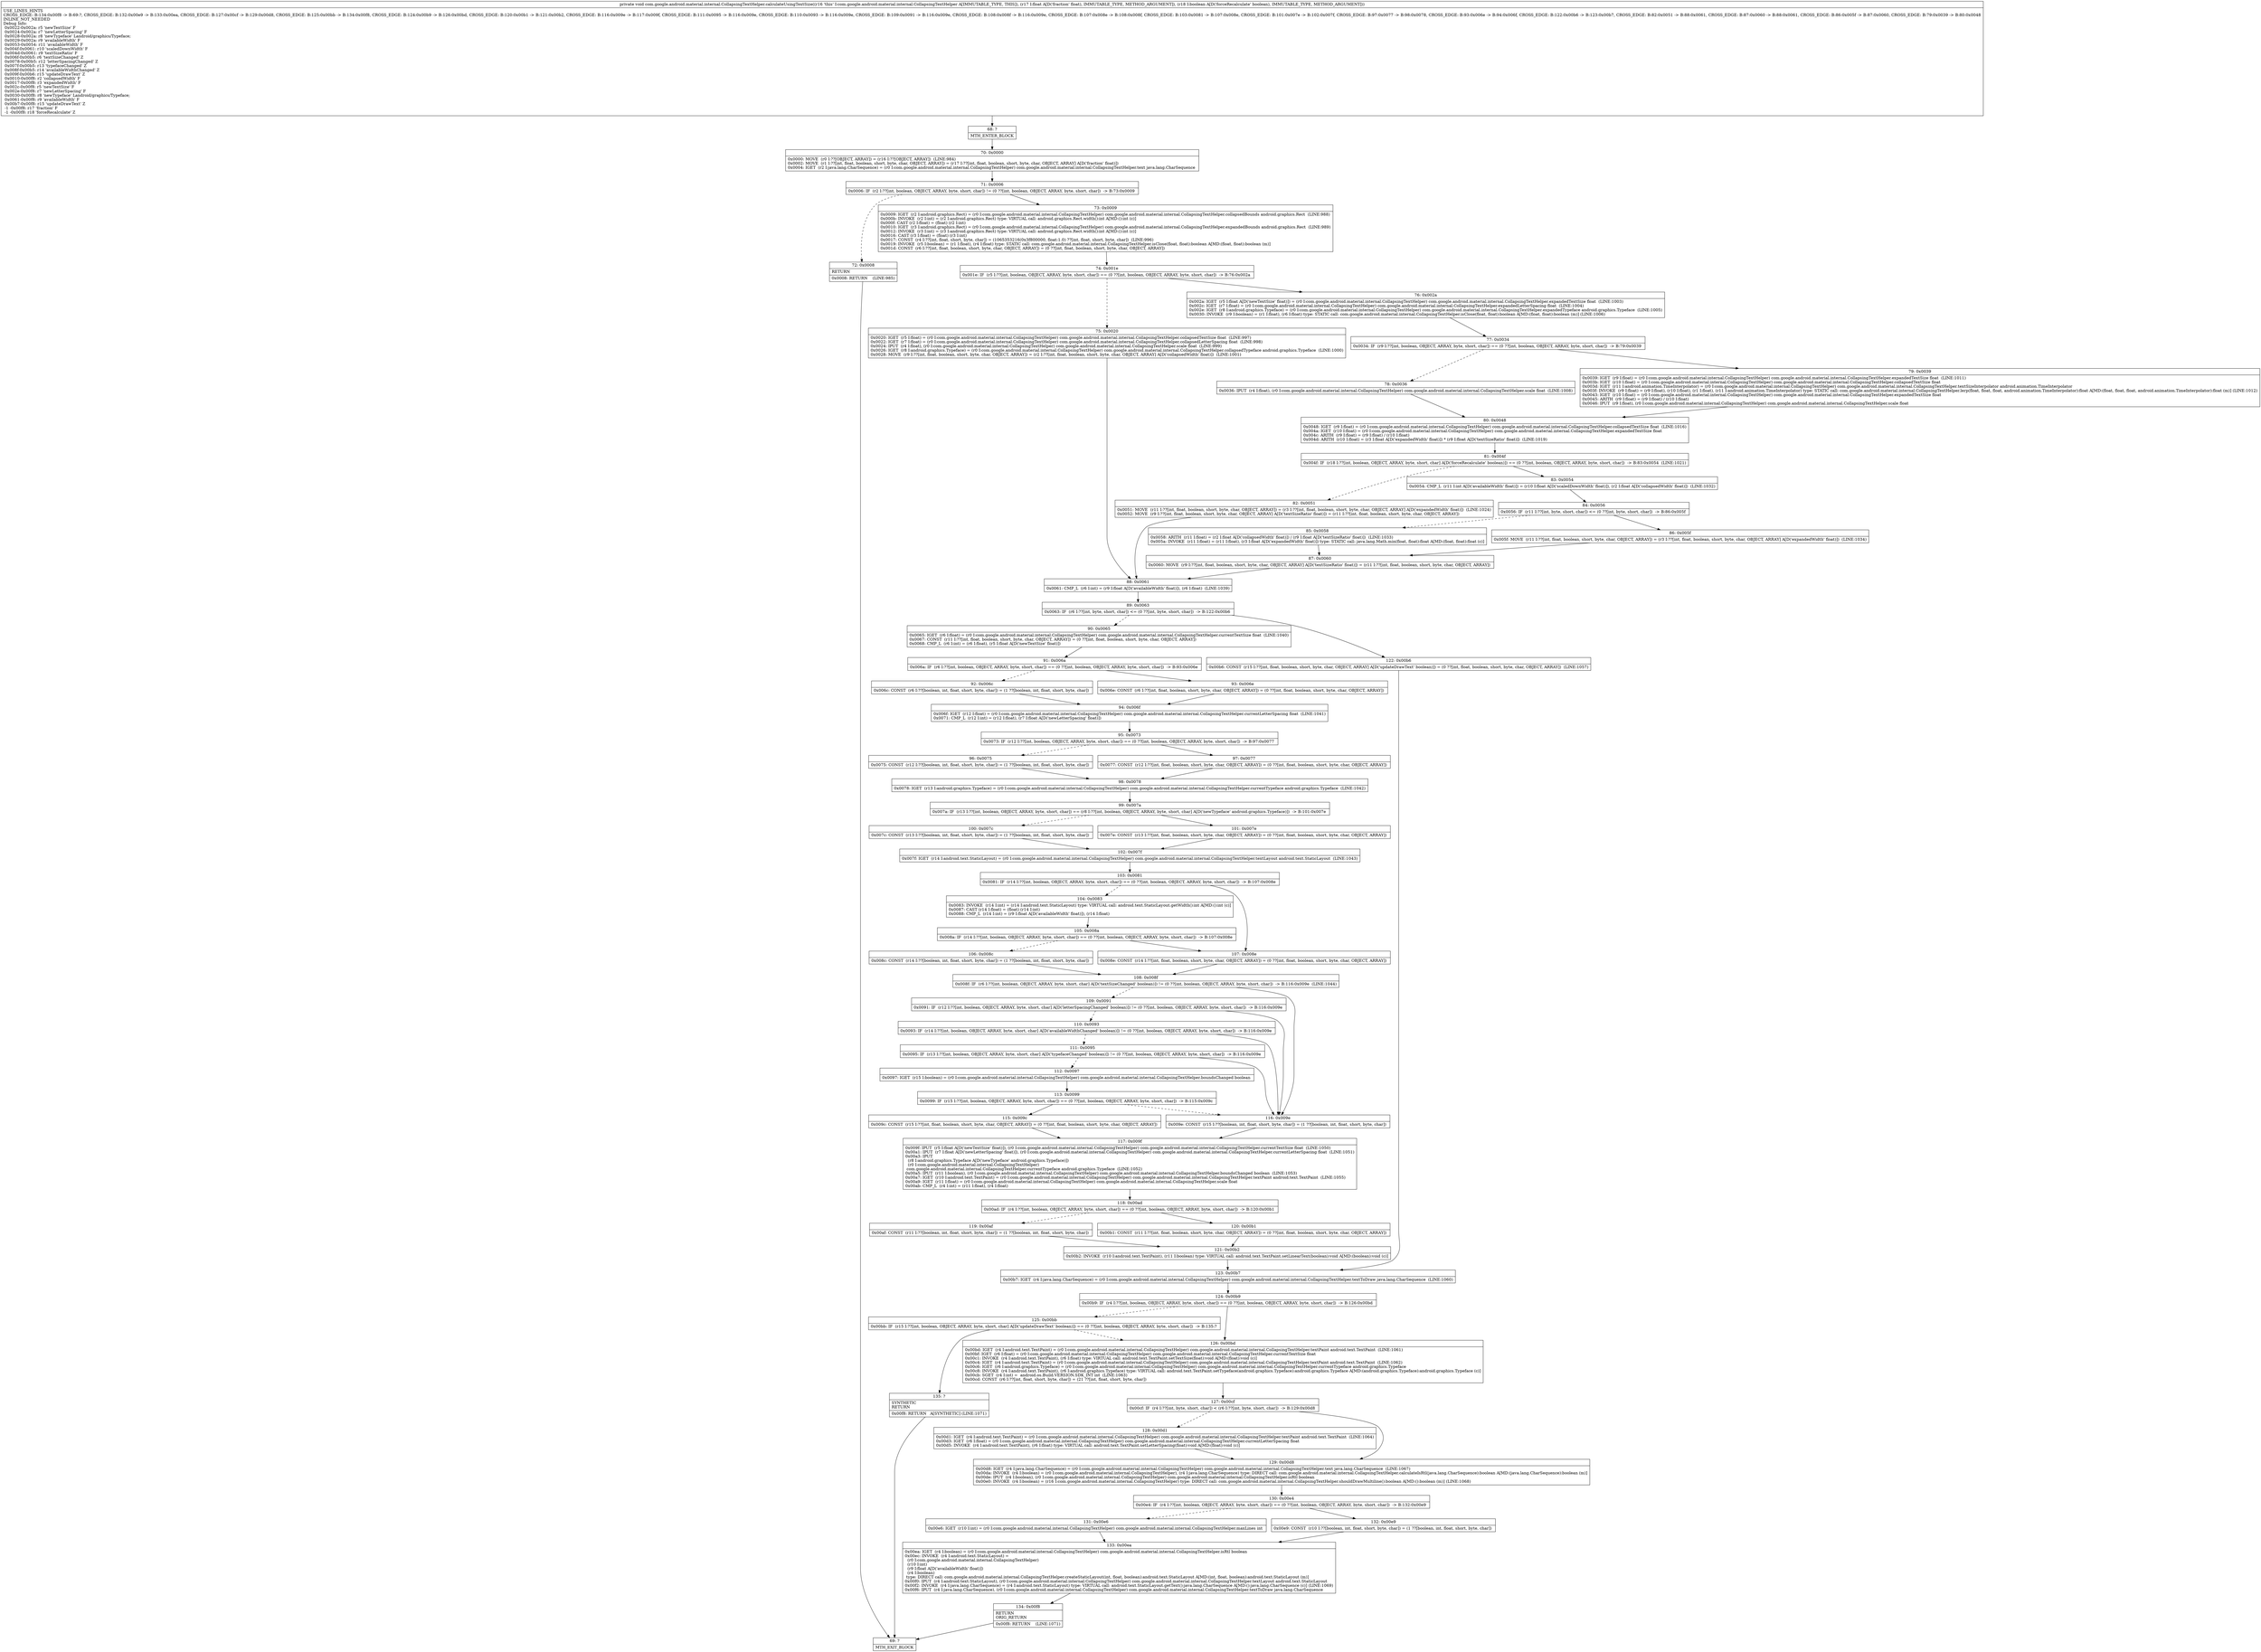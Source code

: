 digraph "CFG forcom.google.android.material.internal.CollapsingTextHelper.calculateUsingTextSize(FZ)V" {
Node_68 [shape=record,label="{68\:\ ?|MTH_ENTER_BLOCK\l}"];
Node_70 [shape=record,label="{70\:\ 0x0000|0x0000: MOVE  (r0 I:??[OBJECT, ARRAY]) = (r16 I:??[OBJECT, ARRAY])  (LINE:984)\l0x0002: MOVE  (r1 I:??[int, float, boolean, short, byte, char, OBJECT, ARRAY]) = (r17 I:??[int, float, boolean, short, byte, char, OBJECT, ARRAY] A[D('fraction' float)]) \l0x0004: IGET  (r2 I:java.lang.CharSequence) = (r0 I:com.google.android.material.internal.CollapsingTextHelper) com.google.android.material.internal.CollapsingTextHelper.text java.lang.CharSequence \l}"];
Node_71 [shape=record,label="{71\:\ 0x0006|0x0006: IF  (r2 I:??[int, boolean, OBJECT, ARRAY, byte, short, char]) != (0 ??[int, boolean, OBJECT, ARRAY, byte, short, char])  \-\> B:73:0x0009 \l}"];
Node_72 [shape=record,label="{72\:\ 0x0008|RETURN\l|0x0008: RETURN    (LINE:985)\l}"];
Node_69 [shape=record,label="{69\:\ ?|MTH_EXIT_BLOCK\l}"];
Node_73 [shape=record,label="{73\:\ 0x0009|0x0009: IGET  (r2 I:android.graphics.Rect) = (r0 I:com.google.android.material.internal.CollapsingTextHelper) com.google.android.material.internal.CollapsingTextHelper.collapsedBounds android.graphics.Rect  (LINE:988)\l0x000b: INVOKE  (r2 I:int) = (r2 I:android.graphics.Rect) type: VIRTUAL call: android.graphics.Rect.width():int A[MD:():int (c)]\l0x000f: CAST (r2 I:float) = (float) (r2 I:int) \l0x0010: IGET  (r3 I:android.graphics.Rect) = (r0 I:com.google.android.material.internal.CollapsingTextHelper) com.google.android.material.internal.CollapsingTextHelper.expandedBounds android.graphics.Rect  (LINE:989)\l0x0012: INVOKE  (r3 I:int) = (r3 I:android.graphics.Rect) type: VIRTUAL call: android.graphics.Rect.width():int A[MD:():int (c)]\l0x0016: CAST (r3 I:float) = (float) (r3 I:int) \l0x0017: CONST  (r4 I:??[int, float, short, byte, char]) = (1065353216(0x3f800000, float:1.0) ??[int, float, short, byte, char])  (LINE:996)\l0x0019: INVOKE  (r5 I:boolean) = (r1 I:float), (r4 I:float) type: STATIC call: com.google.android.material.internal.CollapsingTextHelper.isClose(float, float):boolean A[MD:(float, float):boolean (m)]\l0x001d: CONST  (r6 I:??[int, float, boolean, short, byte, char, OBJECT, ARRAY]) = (0 ??[int, float, boolean, short, byte, char, OBJECT, ARRAY]) \l}"];
Node_74 [shape=record,label="{74\:\ 0x001e|0x001e: IF  (r5 I:??[int, boolean, OBJECT, ARRAY, byte, short, char]) == (0 ??[int, boolean, OBJECT, ARRAY, byte, short, char])  \-\> B:76:0x002a \l}"];
Node_75 [shape=record,label="{75\:\ 0x0020|0x0020: IGET  (r5 I:float) = (r0 I:com.google.android.material.internal.CollapsingTextHelper) com.google.android.material.internal.CollapsingTextHelper.collapsedTextSize float  (LINE:997)\l0x0022: IGET  (r7 I:float) = (r0 I:com.google.android.material.internal.CollapsingTextHelper) com.google.android.material.internal.CollapsingTextHelper.collapsedLetterSpacing float  (LINE:998)\l0x0024: IPUT  (r4 I:float), (r0 I:com.google.android.material.internal.CollapsingTextHelper) com.google.android.material.internal.CollapsingTextHelper.scale float  (LINE:999)\l0x0026: IGET  (r8 I:android.graphics.Typeface) = (r0 I:com.google.android.material.internal.CollapsingTextHelper) com.google.android.material.internal.CollapsingTextHelper.collapsedTypeface android.graphics.Typeface  (LINE:1000)\l0x0028: MOVE  (r9 I:??[int, float, boolean, short, byte, char, OBJECT, ARRAY]) = (r2 I:??[int, float, boolean, short, byte, char, OBJECT, ARRAY] A[D('collapsedWidth' float)])  (LINE:1001)\l}"];
Node_88 [shape=record,label="{88\:\ 0x0061|0x0061: CMP_L  (r6 I:int) = (r9 I:float A[D('availableWidth' float)]), (r6 I:float)  (LINE:1039)\l}"];
Node_89 [shape=record,label="{89\:\ 0x0063|0x0063: IF  (r6 I:??[int, byte, short, char]) \<= (0 ??[int, byte, short, char])  \-\> B:122:0x00b6 \l}"];
Node_90 [shape=record,label="{90\:\ 0x0065|0x0065: IGET  (r6 I:float) = (r0 I:com.google.android.material.internal.CollapsingTextHelper) com.google.android.material.internal.CollapsingTextHelper.currentTextSize float  (LINE:1040)\l0x0067: CONST  (r11 I:??[int, float, boolean, short, byte, char, OBJECT, ARRAY]) = (0 ??[int, float, boolean, short, byte, char, OBJECT, ARRAY]) \l0x0068: CMP_L  (r6 I:int) = (r6 I:float), (r5 I:float A[D('newTextSize' float)]) \l}"];
Node_91 [shape=record,label="{91\:\ 0x006a|0x006a: IF  (r6 I:??[int, boolean, OBJECT, ARRAY, byte, short, char]) == (0 ??[int, boolean, OBJECT, ARRAY, byte, short, char])  \-\> B:93:0x006e \l}"];
Node_92 [shape=record,label="{92\:\ 0x006c|0x006c: CONST  (r6 I:??[boolean, int, float, short, byte, char]) = (1 ??[boolean, int, float, short, byte, char]) \l}"];
Node_94 [shape=record,label="{94\:\ 0x006f|0x006f: IGET  (r12 I:float) = (r0 I:com.google.android.material.internal.CollapsingTextHelper) com.google.android.material.internal.CollapsingTextHelper.currentLetterSpacing float  (LINE:1041)\l0x0071: CMP_L  (r12 I:int) = (r12 I:float), (r7 I:float A[D('newLetterSpacing' float)]) \l}"];
Node_95 [shape=record,label="{95\:\ 0x0073|0x0073: IF  (r12 I:??[int, boolean, OBJECT, ARRAY, byte, short, char]) == (0 ??[int, boolean, OBJECT, ARRAY, byte, short, char])  \-\> B:97:0x0077 \l}"];
Node_96 [shape=record,label="{96\:\ 0x0075|0x0075: CONST  (r12 I:??[boolean, int, float, short, byte, char]) = (1 ??[boolean, int, float, short, byte, char]) \l}"];
Node_98 [shape=record,label="{98\:\ 0x0078|0x0078: IGET  (r13 I:android.graphics.Typeface) = (r0 I:com.google.android.material.internal.CollapsingTextHelper) com.google.android.material.internal.CollapsingTextHelper.currentTypeface android.graphics.Typeface  (LINE:1042)\l}"];
Node_99 [shape=record,label="{99\:\ 0x007a|0x007a: IF  (r13 I:??[int, boolean, OBJECT, ARRAY, byte, short, char]) == (r8 I:??[int, boolean, OBJECT, ARRAY, byte, short, char] A[D('newTypeface' android.graphics.Typeface)])  \-\> B:101:0x007e \l}"];
Node_100 [shape=record,label="{100\:\ 0x007c|0x007c: CONST  (r13 I:??[boolean, int, float, short, byte, char]) = (1 ??[boolean, int, float, short, byte, char]) \l}"];
Node_102 [shape=record,label="{102\:\ 0x007f|0x007f: IGET  (r14 I:android.text.StaticLayout) = (r0 I:com.google.android.material.internal.CollapsingTextHelper) com.google.android.material.internal.CollapsingTextHelper.textLayout android.text.StaticLayout  (LINE:1043)\l}"];
Node_103 [shape=record,label="{103\:\ 0x0081|0x0081: IF  (r14 I:??[int, boolean, OBJECT, ARRAY, byte, short, char]) == (0 ??[int, boolean, OBJECT, ARRAY, byte, short, char])  \-\> B:107:0x008e \l}"];
Node_104 [shape=record,label="{104\:\ 0x0083|0x0083: INVOKE  (r14 I:int) = (r14 I:android.text.StaticLayout) type: VIRTUAL call: android.text.StaticLayout.getWidth():int A[MD:():int (c)]\l0x0087: CAST (r14 I:float) = (float) (r14 I:int) \l0x0088: CMP_L  (r14 I:int) = (r9 I:float A[D('availableWidth' float)]), (r14 I:float) \l}"];
Node_105 [shape=record,label="{105\:\ 0x008a|0x008a: IF  (r14 I:??[int, boolean, OBJECT, ARRAY, byte, short, char]) == (0 ??[int, boolean, OBJECT, ARRAY, byte, short, char])  \-\> B:107:0x008e \l}"];
Node_106 [shape=record,label="{106\:\ 0x008c|0x008c: CONST  (r14 I:??[boolean, int, float, short, byte, char]) = (1 ??[boolean, int, float, short, byte, char]) \l}"];
Node_108 [shape=record,label="{108\:\ 0x008f|0x008f: IF  (r6 I:??[int, boolean, OBJECT, ARRAY, byte, short, char] A[D('textSizeChanged' boolean)]) != (0 ??[int, boolean, OBJECT, ARRAY, byte, short, char])  \-\> B:116:0x009e  (LINE:1044)\l}"];
Node_109 [shape=record,label="{109\:\ 0x0091|0x0091: IF  (r12 I:??[int, boolean, OBJECT, ARRAY, byte, short, char] A[D('letterSpacingChanged' boolean)]) != (0 ??[int, boolean, OBJECT, ARRAY, byte, short, char])  \-\> B:116:0x009e \l}"];
Node_110 [shape=record,label="{110\:\ 0x0093|0x0093: IF  (r14 I:??[int, boolean, OBJECT, ARRAY, byte, short, char] A[D('availableWidthChanged' boolean)]) != (0 ??[int, boolean, OBJECT, ARRAY, byte, short, char])  \-\> B:116:0x009e \l}"];
Node_111 [shape=record,label="{111\:\ 0x0095|0x0095: IF  (r13 I:??[int, boolean, OBJECT, ARRAY, byte, short, char] A[D('typefaceChanged' boolean)]) != (0 ??[int, boolean, OBJECT, ARRAY, byte, short, char])  \-\> B:116:0x009e \l}"];
Node_112 [shape=record,label="{112\:\ 0x0097|0x0097: IGET  (r15 I:boolean) = (r0 I:com.google.android.material.internal.CollapsingTextHelper) com.google.android.material.internal.CollapsingTextHelper.boundsChanged boolean \l}"];
Node_113 [shape=record,label="{113\:\ 0x0099|0x0099: IF  (r15 I:??[int, boolean, OBJECT, ARRAY, byte, short, char]) == (0 ??[int, boolean, OBJECT, ARRAY, byte, short, char])  \-\> B:115:0x009c \l}"];
Node_115 [shape=record,label="{115\:\ 0x009c|0x009c: CONST  (r15 I:??[int, float, boolean, short, byte, char, OBJECT, ARRAY]) = (0 ??[int, float, boolean, short, byte, char, OBJECT, ARRAY]) \l}"];
Node_117 [shape=record,label="{117\:\ 0x009f|0x009f: IPUT  (r5 I:float A[D('newTextSize' float)]), (r0 I:com.google.android.material.internal.CollapsingTextHelper) com.google.android.material.internal.CollapsingTextHelper.currentTextSize float  (LINE:1050)\l0x00a1: IPUT  (r7 I:float A[D('newLetterSpacing' float)]), (r0 I:com.google.android.material.internal.CollapsingTextHelper) com.google.android.material.internal.CollapsingTextHelper.currentLetterSpacing float  (LINE:1051)\l0x00a3: IPUT  \l  (r8 I:android.graphics.Typeface A[D('newTypeface' android.graphics.Typeface)])\l  (r0 I:com.google.android.material.internal.CollapsingTextHelper)\l com.google.android.material.internal.CollapsingTextHelper.currentTypeface android.graphics.Typeface  (LINE:1052)\l0x00a5: IPUT  (r11 I:boolean), (r0 I:com.google.android.material.internal.CollapsingTextHelper) com.google.android.material.internal.CollapsingTextHelper.boundsChanged boolean  (LINE:1053)\l0x00a7: IGET  (r10 I:android.text.TextPaint) = (r0 I:com.google.android.material.internal.CollapsingTextHelper) com.google.android.material.internal.CollapsingTextHelper.textPaint android.text.TextPaint  (LINE:1055)\l0x00a9: IGET  (r11 I:float) = (r0 I:com.google.android.material.internal.CollapsingTextHelper) com.google.android.material.internal.CollapsingTextHelper.scale float \l0x00ab: CMP_L  (r4 I:int) = (r11 I:float), (r4 I:float) \l}"];
Node_118 [shape=record,label="{118\:\ 0x00ad|0x00ad: IF  (r4 I:??[int, boolean, OBJECT, ARRAY, byte, short, char]) == (0 ??[int, boolean, OBJECT, ARRAY, byte, short, char])  \-\> B:120:0x00b1 \l}"];
Node_119 [shape=record,label="{119\:\ 0x00af|0x00af: CONST  (r11 I:??[boolean, int, float, short, byte, char]) = (1 ??[boolean, int, float, short, byte, char]) \l}"];
Node_121 [shape=record,label="{121\:\ 0x00b2|0x00b2: INVOKE  (r10 I:android.text.TextPaint), (r11 I:boolean) type: VIRTUAL call: android.text.TextPaint.setLinearText(boolean):void A[MD:(boolean):void (c)]\l}"];
Node_123 [shape=record,label="{123\:\ 0x00b7|0x00b7: IGET  (r4 I:java.lang.CharSequence) = (r0 I:com.google.android.material.internal.CollapsingTextHelper) com.google.android.material.internal.CollapsingTextHelper.textToDraw java.lang.CharSequence  (LINE:1060)\l}"];
Node_124 [shape=record,label="{124\:\ 0x00b9|0x00b9: IF  (r4 I:??[int, boolean, OBJECT, ARRAY, byte, short, char]) == (0 ??[int, boolean, OBJECT, ARRAY, byte, short, char])  \-\> B:126:0x00bd \l}"];
Node_125 [shape=record,label="{125\:\ 0x00bb|0x00bb: IF  (r15 I:??[int, boolean, OBJECT, ARRAY, byte, short, char] A[D('updateDrawText' boolean)]) == (0 ??[int, boolean, OBJECT, ARRAY, byte, short, char])  \-\> B:135:? \l}"];
Node_135 [shape=record,label="{135\:\ ?|SYNTHETIC\lRETURN\l|0x00f8: RETURN   A[SYNTHETIC] (LINE:1071)\l}"];
Node_126 [shape=record,label="{126\:\ 0x00bd|0x00bd: IGET  (r4 I:android.text.TextPaint) = (r0 I:com.google.android.material.internal.CollapsingTextHelper) com.google.android.material.internal.CollapsingTextHelper.textPaint android.text.TextPaint  (LINE:1061)\l0x00bf: IGET  (r6 I:float) = (r0 I:com.google.android.material.internal.CollapsingTextHelper) com.google.android.material.internal.CollapsingTextHelper.currentTextSize float \l0x00c1: INVOKE  (r4 I:android.text.TextPaint), (r6 I:float) type: VIRTUAL call: android.text.TextPaint.setTextSize(float):void A[MD:(float):void (c)]\l0x00c4: IGET  (r4 I:android.text.TextPaint) = (r0 I:com.google.android.material.internal.CollapsingTextHelper) com.google.android.material.internal.CollapsingTextHelper.textPaint android.text.TextPaint  (LINE:1062)\l0x00c6: IGET  (r6 I:android.graphics.Typeface) = (r0 I:com.google.android.material.internal.CollapsingTextHelper) com.google.android.material.internal.CollapsingTextHelper.currentTypeface android.graphics.Typeface \l0x00c8: INVOKE  (r4 I:android.text.TextPaint), (r6 I:android.graphics.Typeface) type: VIRTUAL call: android.text.TextPaint.setTypeface(android.graphics.Typeface):android.graphics.Typeface A[MD:(android.graphics.Typeface):android.graphics.Typeface (c)]\l0x00cb: SGET  (r4 I:int) =  android.os.Build.VERSION.SDK_INT int  (LINE:1063)\l0x00cd: CONST  (r6 I:??[int, float, short, byte, char]) = (21 ??[int, float, short, byte, char]) \l}"];
Node_127 [shape=record,label="{127\:\ 0x00cf|0x00cf: IF  (r4 I:??[int, byte, short, char]) \< (r6 I:??[int, byte, short, char])  \-\> B:129:0x00d8 \l}"];
Node_128 [shape=record,label="{128\:\ 0x00d1|0x00d1: IGET  (r4 I:android.text.TextPaint) = (r0 I:com.google.android.material.internal.CollapsingTextHelper) com.google.android.material.internal.CollapsingTextHelper.textPaint android.text.TextPaint  (LINE:1064)\l0x00d3: IGET  (r6 I:float) = (r0 I:com.google.android.material.internal.CollapsingTextHelper) com.google.android.material.internal.CollapsingTextHelper.currentLetterSpacing float \l0x00d5: INVOKE  (r4 I:android.text.TextPaint), (r6 I:float) type: VIRTUAL call: android.text.TextPaint.setLetterSpacing(float):void A[MD:(float):void (c)]\l}"];
Node_129 [shape=record,label="{129\:\ 0x00d8|0x00d8: IGET  (r4 I:java.lang.CharSequence) = (r0 I:com.google.android.material.internal.CollapsingTextHelper) com.google.android.material.internal.CollapsingTextHelper.text java.lang.CharSequence  (LINE:1067)\l0x00da: INVOKE  (r4 I:boolean) = (r0 I:com.google.android.material.internal.CollapsingTextHelper), (r4 I:java.lang.CharSequence) type: DIRECT call: com.google.android.material.internal.CollapsingTextHelper.calculateIsRtl(java.lang.CharSequence):boolean A[MD:(java.lang.CharSequence):boolean (m)]\l0x00de: IPUT  (r4 I:boolean), (r0 I:com.google.android.material.internal.CollapsingTextHelper) com.google.android.material.internal.CollapsingTextHelper.isRtl boolean \l0x00e0: INVOKE  (r4 I:boolean) = (r16 I:com.google.android.material.internal.CollapsingTextHelper) type: DIRECT call: com.google.android.material.internal.CollapsingTextHelper.shouldDrawMultiline():boolean A[MD:():boolean (m)] (LINE:1068)\l}"];
Node_130 [shape=record,label="{130\:\ 0x00e4|0x00e4: IF  (r4 I:??[int, boolean, OBJECT, ARRAY, byte, short, char]) == (0 ??[int, boolean, OBJECT, ARRAY, byte, short, char])  \-\> B:132:0x00e9 \l}"];
Node_131 [shape=record,label="{131\:\ 0x00e6|0x00e6: IGET  (r10 I:int) = (r0 I:com.google.android.material.internal.CollapsingTextHelper) com.google.android.material.internal.CollapsingTextHelper.maxLines int \l}"];
Node_133 [shape=record,label="{133\:\ 0x00ea|0x00ea: IGET  (r4 I:boolean) = (r0 I:com.google.android.material.internal.CollapsingTextHelper) com.google.android.material.internal.CollapsingTextHelper.isRtl boolean \l0x00ec: INVOKE  (r4 I:android.text.StaticLayout) = \l  (r0 I:com.google.android.material.internal.CollapsingTextHelper)\l  (r10 I:int)\l  (r9 I:float A[D('availableWidth' float)])\l  (r4 I:boolean)\l type: DIRECT call: com.google.android.material.internal.CollapsingTextHelper.createStaticLayout(int, float, boolean):android.text.StaticLayout A[MD:(int, float, boolean):android.text.StaticLayout (m)]\l0x00f0: IPUT  (r4 I:android.text.StaticLayout), (r0 I:com.google.android.material.internal.CollapsingTextHelper) com.google.android.material.internal.CollapsingTextHelper.textLayout android.text.StaticLayout \l0x00f2: INVOKE  (r4 I:java.lang.CharSequence) = (r4 I:android.text.StaticLayout) type: VIRTUAL call: android.text.StaticLayout.getText():java.lang.CharSequence A[MD:():java.lang.CharSequence (c)] (LINE:1069)\l0x00f6: IPUT  (r4 I:java.lang.CharSequence), (r0 I:com.google.android.material.internal.CollapsingTextHelper) com.google.android.material.internal.CollapsingTextHelper.textToDraw java.lang.CharSequence \l}"];
Node_134 [shape=record,label="{134\:\ 0x00f8|RETURN\lORIG_RETURN\l|0x00f8: RETURN    (LINE:1071)\l}"];
Node_132 [shape=record,label="{132\:\ 0x00e9|0x00e9: CONST  (r10 I:??[boolean, int, float, short, byte, char]) = (1 ??[boolean, int, float, short, byte, char]) \l}"];
Node_120 [shape=record,label="{120\:\ 0x00b1|0x00b1: CONST  (r11 I:??[int, float, boolean, short, byte, char, OBJECT, ARRAY]) = (0 ??[int, float, boolean, short, byte, char, OBJECT, ARRAY]) \l}"];
Node_116 [shape=record,label="{116\:\ 0x009e|0x009e: CONST  (r15 I:??[boolean, int, float, short, byte, char]) = (1 ??[boolean, int, float, short, byte, char]) \l}"];
Node_107 [shape=record,label="{107\:\ 0x008e|0x008e: CONST  (r14 I:??[int, float, boolean, short, byte, char, OBJECT, ARRAY]) = (0 ??[int, float, boolean, short, byte, char, OBJECT, ARRAY]) \l}"];
Node_101 [shape=record,label="{101\:\ 0x007e|0x007e: CONST  (r13 I:??[int, float, boolean, short, byte, char, OBJECT, ARRAY]) = (0 ??[int, float, boolean, short, byte, char, OBJECT, ARRAY]) \l}"];
Node_97 [shape=record,label="{97\:\ 0x0077|0x0077: CONST  (r12 I:??[int, float, boolean, short, byte, char, OBJECT, ARRAY]) = (0 ??[int, float, boolean, short, byte, char, OBJECT, ARRAY]) \l}"];
Node_93 [shape=record,label="{93\:\ 0x006e|0x006e: CONST  (r6 I:??[int, float, boolean, short, byte, char, OBJECT, ARRAY]) = (0 ??[int, float, boolean, short, byte, char, OBJECT, ARRAY]) \l}"];
Node_122 [shape=record,label="{122\:\ 0x00b6|0x00b6: CONST  (r15 I:??[int, float, boolean, short, byte, char, OBJECT, ARRAY] A[D('updateDrawText' boolean)]) = (0 ??[int, float, boolean, short, byte, char, OBJECT, ARRAY])  (LINE:1057)\l}"];
Node_76 [shape=record,label="{76\:\ 0x002a|0x002a: IGET  (r5 I:float A[D('newTextSize' float)]) = (r0 I:com.google.android.material.internal.CollapsingTextHelper) com.google.android.material.internal.CollapsingTextHelper.expandedTextSize float  (LINE:1003)\l0x002c: IGET  (r7 I:float) = (r0 I:com.google.android.material.internal.CollapsingTextHelper) com.google.android.material.internal.CollapsingTextHelper.expandedLetterSpacing float  (LINE:1004)\l0x002e: IGET  (r8 I:android.graphics.Typeface) = (r0 I:com.google.android.material.internal.CollapsingTextHelper) com.google.android.material.internal.CollapsingTextHelper.expandedTypeface android.graphics.Typeface  (LINE:1005)\l0x0030: INVOKE  (r9 I:boolean) = (r1 I:float), (r6 I:float) type: STATIC call: com.google.android.material.internal.CollapsingTextHelper.isClose(float, float):boolean A[MD:(float, float):boolean (m)] (LINE:1006)\l}"];
Node_77 [shape=record,label="{77\:\ 0x0034|0x0034: IF  (r9 I:??[int, boolean, OBJECT, ARRAY, byte, short, char]) == (0 ??[int, boolean, OBJECT, ARRAY, byte, short, char])  \-\> B:79:0x0039 \l}"];
Node_78 [shape=record,label="{78\:\ 0x0036|0x0036: IPUT  (r4 I:float), (r0 I:com.google.android.material.internal.CollapsingTextHelper) com.google.android.material.internal.CollapsingTextHelper.scale float  (LINE:1008)\l}"];
Node_80 [shape=record,label="{80\:\ 0x0048|0x0048: IGET  (r9 I:float) = (r0 I:com.google.android.material.internal.CollapsingTextHelper) com.google.android.material.internal.CollapsingTextHelper.collapsedTextSize float  (LINE:1016)\l0x004a: IGET  (r10 I:float) = (r0 I:com.google.android.material.internal.CollapsingTextHelper) com.google.android.material.internal.CollapsingTextHelper.expandedTextSize float \l0x004c: ARITH  (r9 I:float) = (r9 I:float) \/ (r10 I:float) \l0x004d: ARITH  (r10 I:float) = (r3 I:float A[D('expandedWidth' float)]) * (r9 I:float A[D('textSizeRatio' float)])  (LINE:1019)\l}"];
Node_81 [shape=record,label="{81\:\ 0x004f|0x004f: IF  (r18 I:??[int, boolean, OBJECT, ARRAY, byte, short, char] A[D('forceRecalculate' boolean)]) == (0 ??[int, boolean, OBJECT, ARRAY, byte, short, char])  \-\> B:83:0x0054  (LINE:1021)\l}"];
Node_82 [shape=record,label="{82\:\ 0x0051|0x0051: MOVE  (r11 I:??[int, float, boolean, short, byte, char, OBJECT, ARRAY]) = (r3 I:??[int, float, boolean, short, byte, char, OBJECT, ARRAY] A[D('expandedWidth' float)])  (LINE:1024)\l0x0052: MOVE  (r9 I:??[int, float, boolean, short, byte, char, OBJECT, ARRAY] A[D('textSizeRatio' float)]) = (r11 I:??[int, float, boolean, short, byte, char, OBJECT, ARRAY]) \l}"];
Node_83 [shape=record,label="{83\:\ 0x0054|0x0054: CMP_L  (r11 I:int A[D('availableWidth' float)]) = (r10 I:float A[D('scaledDownWidth' float)]), (r2 I:float A[D('collapsedWidth' float)])  (LINE:1032)\l}"];
Node_84 [shape=record,label="{84\:\ 0x0056|0x0056: IF  (r11 I:??[int, byte, short, char]) \<= (0 ??[int, byte, short, char])  \-\> B:86:0x005f \l}"];
Node_85 [shape=record,label="{85\:\ 0x0058|0x0058: ARITH  (r11 I:float) = (r2 I:float A[D('collapsedWidth' float)]) \/ (r9 I:float A[D('textSizeRatio' float)])  (LINE:1033)\l0x005a: INVOKE  (r11 I:float) = (r11 I:float), (r3 I:float A[D('expandedWidth' float)]) type: STATIC call: java.lang.Math.min(float, float):float A[MD:(float, float):float (c)]\l}"];
Node_87 [shape=record,label="{87\:\ 0x0060|0x0060: MOVE  (r9 I:??[int, float, boolean, short, byte, char, OBJECT, ARRAY] A[D('textSizeRatio' float)]) = (r11 I:??[int, float, boolean, short, byte, char, OBJECT, ARRAY]) \l}"];
Node_86 [shape=record,label="{86\:\ 0x005f|0x005f: MOVE  (r11 I:??[int, float, boolean, short, byte, char, OBJECT, ARRAY]) = (r3 I:??[int, float, boolean, short, byte, char, OBJECT, ARRAY] A[D('expandedWidth' float)])  (LINE:1034)\l}"];
Node_79 [shape=record,label="{79\:\ 0x0039|0x0039: IGET  (r9 I:float) = (r0 I:com.google.android.material.internal.CollapsingTextHelper) com.google.android.material.internal.CollapsingTextHelper.expandedTextSize float  (LINE:1011)\l0x003b: IGET  (r10 I:float) = (r0 I:com.google.android.material.internal.CollapsingTextHelper) com.google.android.material.internal.CollapsingTextHelper.collapsedTextSize float \l0x003d: IGET  (r11 I:android.animation.TimeInterpolator) = (r0 I:com.google.android.material.internal.CollapsingTextHelper) com.google.android.material.internal.CollapsingTextHelper.textSizeInterpolator android.animation.TimeInterpolator \l0x003f: INVOKE  (r9 I:float) = (r9 I:float), (r10 I:float), (r1 I:float), (r11 I:android.animation.TimeInterpolator) type: STATIC call: com.google.android.material.internal.CollapsingTextHelper.lerp(float, float, float, android.animation.TimeInterpolator):float A[MD:(float, float, float, android.animation.TimeInterpolator):float (m)] (LINE:1012)\l0x0043: IGET  (r10 I:float) = (r0 I:com.google.android.material.internal.CollapsingTextHelper) com.google.android.material.internal.CollapsingTextHelper.expandedTextSize float \l0x0045: ARITH  (r9 I:float) = (r9 I:float) \/ (r10 I:float) \l0x0046: IPUT  (r9 I:float), (r0 I:com.google.android.material.internal.CollapsingTextHelper) com.google.android.material.internal.CollapsingTextHelper.scale float \l}"];
MethodNode[shape=record,label="{private void com.google.android.material.internal.CollapsingTextHelper.calculateUsingTextSize((r16 'this' I:com.google.android.material.internal.CollapsingTextHelper A[IMMUTABLE_TYPE, THIS]), (r17 I:float A[D('fraction' float), IMMUTABLE_TYPE, METHOD_ARGUMENT]), (r18 I:boolean A[D('forceRecalculate' boolean), IMMUTABLE_TYPE, METHOD_ARGUMENT]))  | USE_LINES_HINTS\lCROSS_EDGE: B:134:0x00f8 \-\> B:69:?, CROSS_EDGE: B:132:0x00e9 \-\> B:133:0x00ea, CROSS_EDGE: B:127:0x00cf \-\> B:129:0x00d8, CROSS_EDGE: B:125:0x00bb \-\> B:134:0x00f8, CROSS_EDGE: B:124:0x00b9 \-\> B:126:0x00bd, CROSS_EDGE: B:120:0x00b1 \-\> B:121:0x00b2, CROSS_EDGE: B:116:0x009e \-\> B:117:0x009f, CROSS_EDGE: B:111:0x0095 \-\> B:116:0x009e, CROSS_EDGE: B:110:0x0093 \-\> B:116:0x009e, CROSS_EDGE: B:109:0x0091 \-\> B:116:0x009e, CROSS_EDGE: B:108:0x008f \-\> B:116:0x009e, CROSS_EDGE: B:107:0x008e \-\> B:108:0x008f, CROSS_EDGE: B:103:0x0081 \-\> B:107:0x008e, CROSS_EDGE: B:101:0x007e \-\> B:102:0x007f, CROSS_EDGE: B:97:0x0077 \-\> B:98:0x0078, CROSS_EDGE: B:93:0x006e \-\> B:94:0x006f, CROSS_EDGE: B:122:0x00b6 \-\> B:123:0x00b7, CROSS_EDGE: B:82:0x0051 \-\> B:88:0x0061, CROSS_EDGE: B:87:0x0060 \-\> B:88:0x0061, CROSS_EDGE: B:86:0x005f \-\> B:87:0x0060, CROSS_EDGE: B:79:0x0039 \-\> B:80:0x0048\lINLINE_NOT_NEEDED\lDebug Info:\l  0x0022\-0x002a: r5 'newTextSize' F\l  0x0024\-0x002a: r7 'newLetterSpacing' F\l  0x0028\-0x002a: r8 'newTypeface' Landroid\/graphics\/Typeface;\l  0x0029\-0x002a: r9 'availableWidth' F\l  0x0053\-0x0054: r11 'availableWidth' F\l  0x004f\-0x0061: r10 'scaledDownWidth' F\l  0x004d\-0x0061: r9 'textSizeRatio' F\l  0x006f\-0x00b5: r6 'textSizeChanged' Z\l  0x0078\-0x00b5: r12 'letterSpacingChanged' Z\l  0x007f\-0x00b5: r13 'typefaceChanged' Z\l  0x008f\-0x00b5: r14 'availableWidthChanged' Z\l  0x009f\-0x00b6: r15 'updateDrawText' Z\l  0x0010\-0x00f8: r2 'collapsedWidth' F\l  0x0017\-0x00f8: r3 'expandedWidth' F\l  0x002c\-0x00f8: r5 'newTextSize' F\l  0x002e\-0x00f8: r7 'newLetterSpacing' F\l  0x0030\-0x00f8: r8 'newTypeface' Landroid\/graphics\/Typeface;\l  0x0061\-0x00f8: r9 'availableWidth' F\l  0x00b7\-0x00f8: r15 'updateDrawText' Z\l  \-1 \-0x00f8: r17 'fraction' F\l  \-1 \-0x00f8: r18 'forceRecalculate' Z\l}"];
MethodNode -> Node_68;Node_68 -> Node_70;
Node_70 -> Node_71;
Node_71 -> Node_72[style=dashed];
Node_71 -> Node_73;
Node_72 -> Node_69;
Node_73 -> Node_74;
Node_74 -> Node_75[style=dashed];
Node_74 -> Node_76;
Node_75 -> Node_88;
Node_88 -> Node_89;
Node_89 -> Node_90[style=dashed];
Node_89 -> Node_122;
Node_90 -> Node_91;
Node_91 -> Node_92[style=dashed];
Node_91 -> Node_93;
Node_92 -> Node_94;
Node_94 -> Node_95;
Node_95 -> Node_96[style=dashed];
Node_95 -> Node_97;
Node_96 -> Node_98;
Node_98 -> Node_99;
Node_99 -> Node_100[style=dashed];
Node_99 -> Node_101;
Node_100 -> Node_102;
Node_102 -> Node_103;
Node_103 -> Node_104[style=dashed];
Node_103 -> Node_107;
Node_104 -> Node_105;
Node_105 -> Node_106[style=dashed];
Node_105 -> Node_107;
Node_106 -> Node_108;
Node_108 -> Node_109[style=dashed];
Node_108 -> Node_116;
Node_109 -> Node_110[style=dashed];
Node_109 -> Node_116;
Node_110 -> Node_111[style=dashed];
Node_110 -> Node_116;
Node_111 -> Node_112[style=dashed];
Node_111 -> Node_116;
Node_112 -> Node_113;
Node_113 -> Node_115;
Node_113 -> Node_116[style=dashed];
Node_115 -> Node_117;
Node_117 -> Node_118;
Node_118 -> Node_119[style=dashed];
Node_118 -> Node_120;
Node_119 -> Node_121;
Node_121 -> Node_123;
Node_123 -> Node_124;
Node_124 -> Node_125[style=dashed];
Node_124 -> Node_126;
Node_125 -> Node_126[style=dashed];
Node_125 -> Node_135;
Node_135 -> Node_69;
Node_126 -> Node_127;
Node_127 -> Node_128[style=dashed];
Node_127 -> Node_129;
Node_128 -> Node_129;
Node_129 -> Node_130;
Node_130 -> Node_131[style=dashed];
Node_130 -> Node_132;
Node_131 -> Node_133;
Node_133 -> Node_134;
Node_134 -> Node_69;
Node_132 -> Node_133;
Node_120 -> Node_121;
Node_116 -> Node_117;
Node_107 -> Node_108;
Node_101 -> Node_102;
Node_97 -> Node_98;
Node_93 -> Node_94;
Node_122 -> Node_123;
Node_76 -> Node_77;
Node_77 -> Node_78[style=dashed];
Node_77 -> Node_79;
Node_78 -> Node_80;
Node_80 -> Node_81;
Node_81 -> Node_82[style=dashed];
Node_81 -> Node_83;
Node_82 -> Node_88;
Node_83 -> Node_84;
Node_84 -> Node_85[style=dashed];
Node_84 -> Node_86;
Node_85 -> Node_87;
Node_87 -> Node_88;
Node_86 -> Node_87;
Node_79 -> Node_80;
}

